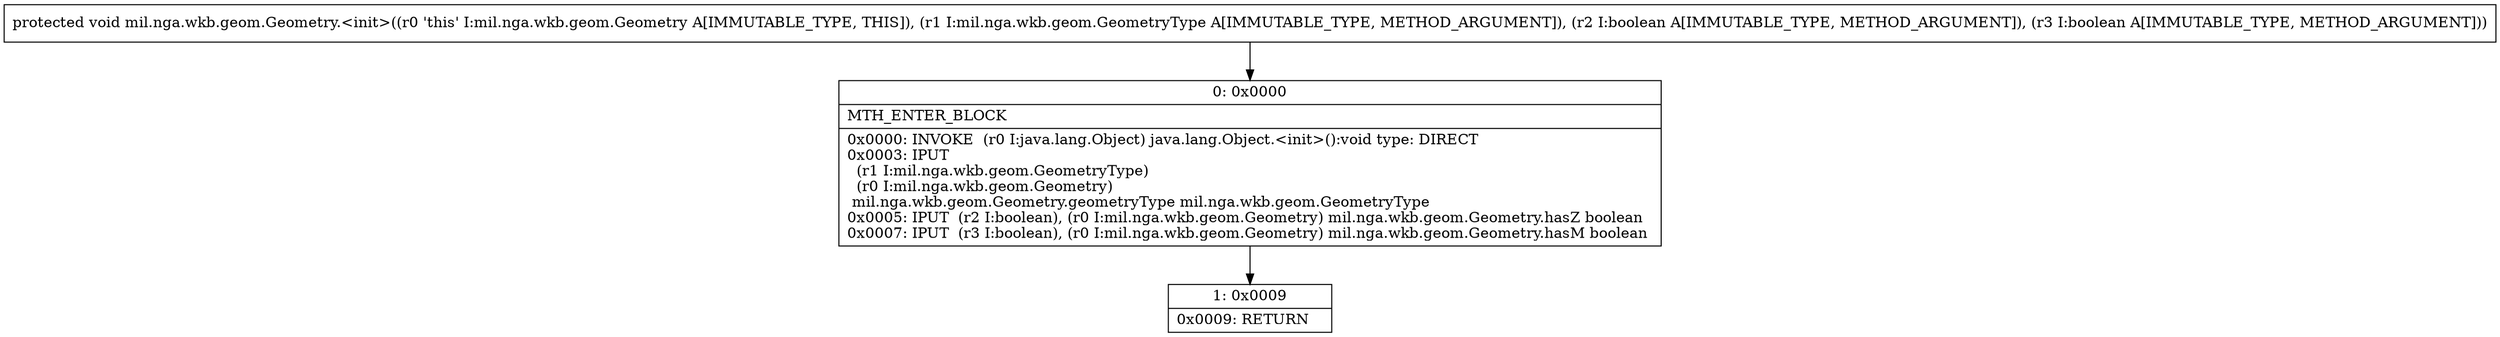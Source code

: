 digraph "CFG formil.nga.wkb.geom.Geometry.\<init\>(Lmil\/nga\/wkb\/geom\/GeometryType;ZZ)V" {
Node_0 [shape=record,label="{0\:\ 0x0000|MTH_ENTER_BLOCK\l|0x0000: INVOKE  (r0 I:java.lang.Object) java.lang.Object.\<init\>():void type: DIRECT \l0x0003: IPUT  \l  (r1 I:mil.nga.wkb.geom.GeometryType)\l  (r0 I:mil.nga.wkb.geom.Geometry)\l mil.nga.wkb.geom.Geometry.geometryType mil.nga.wkb.geom.GeometryType \l0x0005: IPUT  (r2 I:boolean), (r0 I:mil.nga.wkb.geom.Geometry) mil.nga.wkb.geom.Geometry.hasZ boolean \l0x0007: IPUT  (r3 I:boolean), (r0 I:mil.nga.wkb.geom.Geometry) mil.nga.wkb.geom.Geometry.hasM boolean \l}"];
Node_1 [shape=record,label="{1\:\ 0x0009|0x0009: RETURN   \l}"];
MethodNode[shape=record,label="{protected void mil.nga.wkb.geom.Geometry.\<init\>((r0 'this' I:mil.nga.wkb.geom.Geometry A[IMMUTABLE_TYPE, THIS]), (r1 I:mil.nga.wkb.geom.GeometryType A[IMMUTABLE_TYPE, METHOD_ARGUMENT]), (r2 I:boolean A[IMMUTABLE_TYPE, METHOD_ARGUMENT]), (r3 I:boolean A[IMMUTABLE_TYPE, METHOD_ARGUMENT])) }"];
MethodNode -> Node_0;
Node_0 -> Node_1;
}

